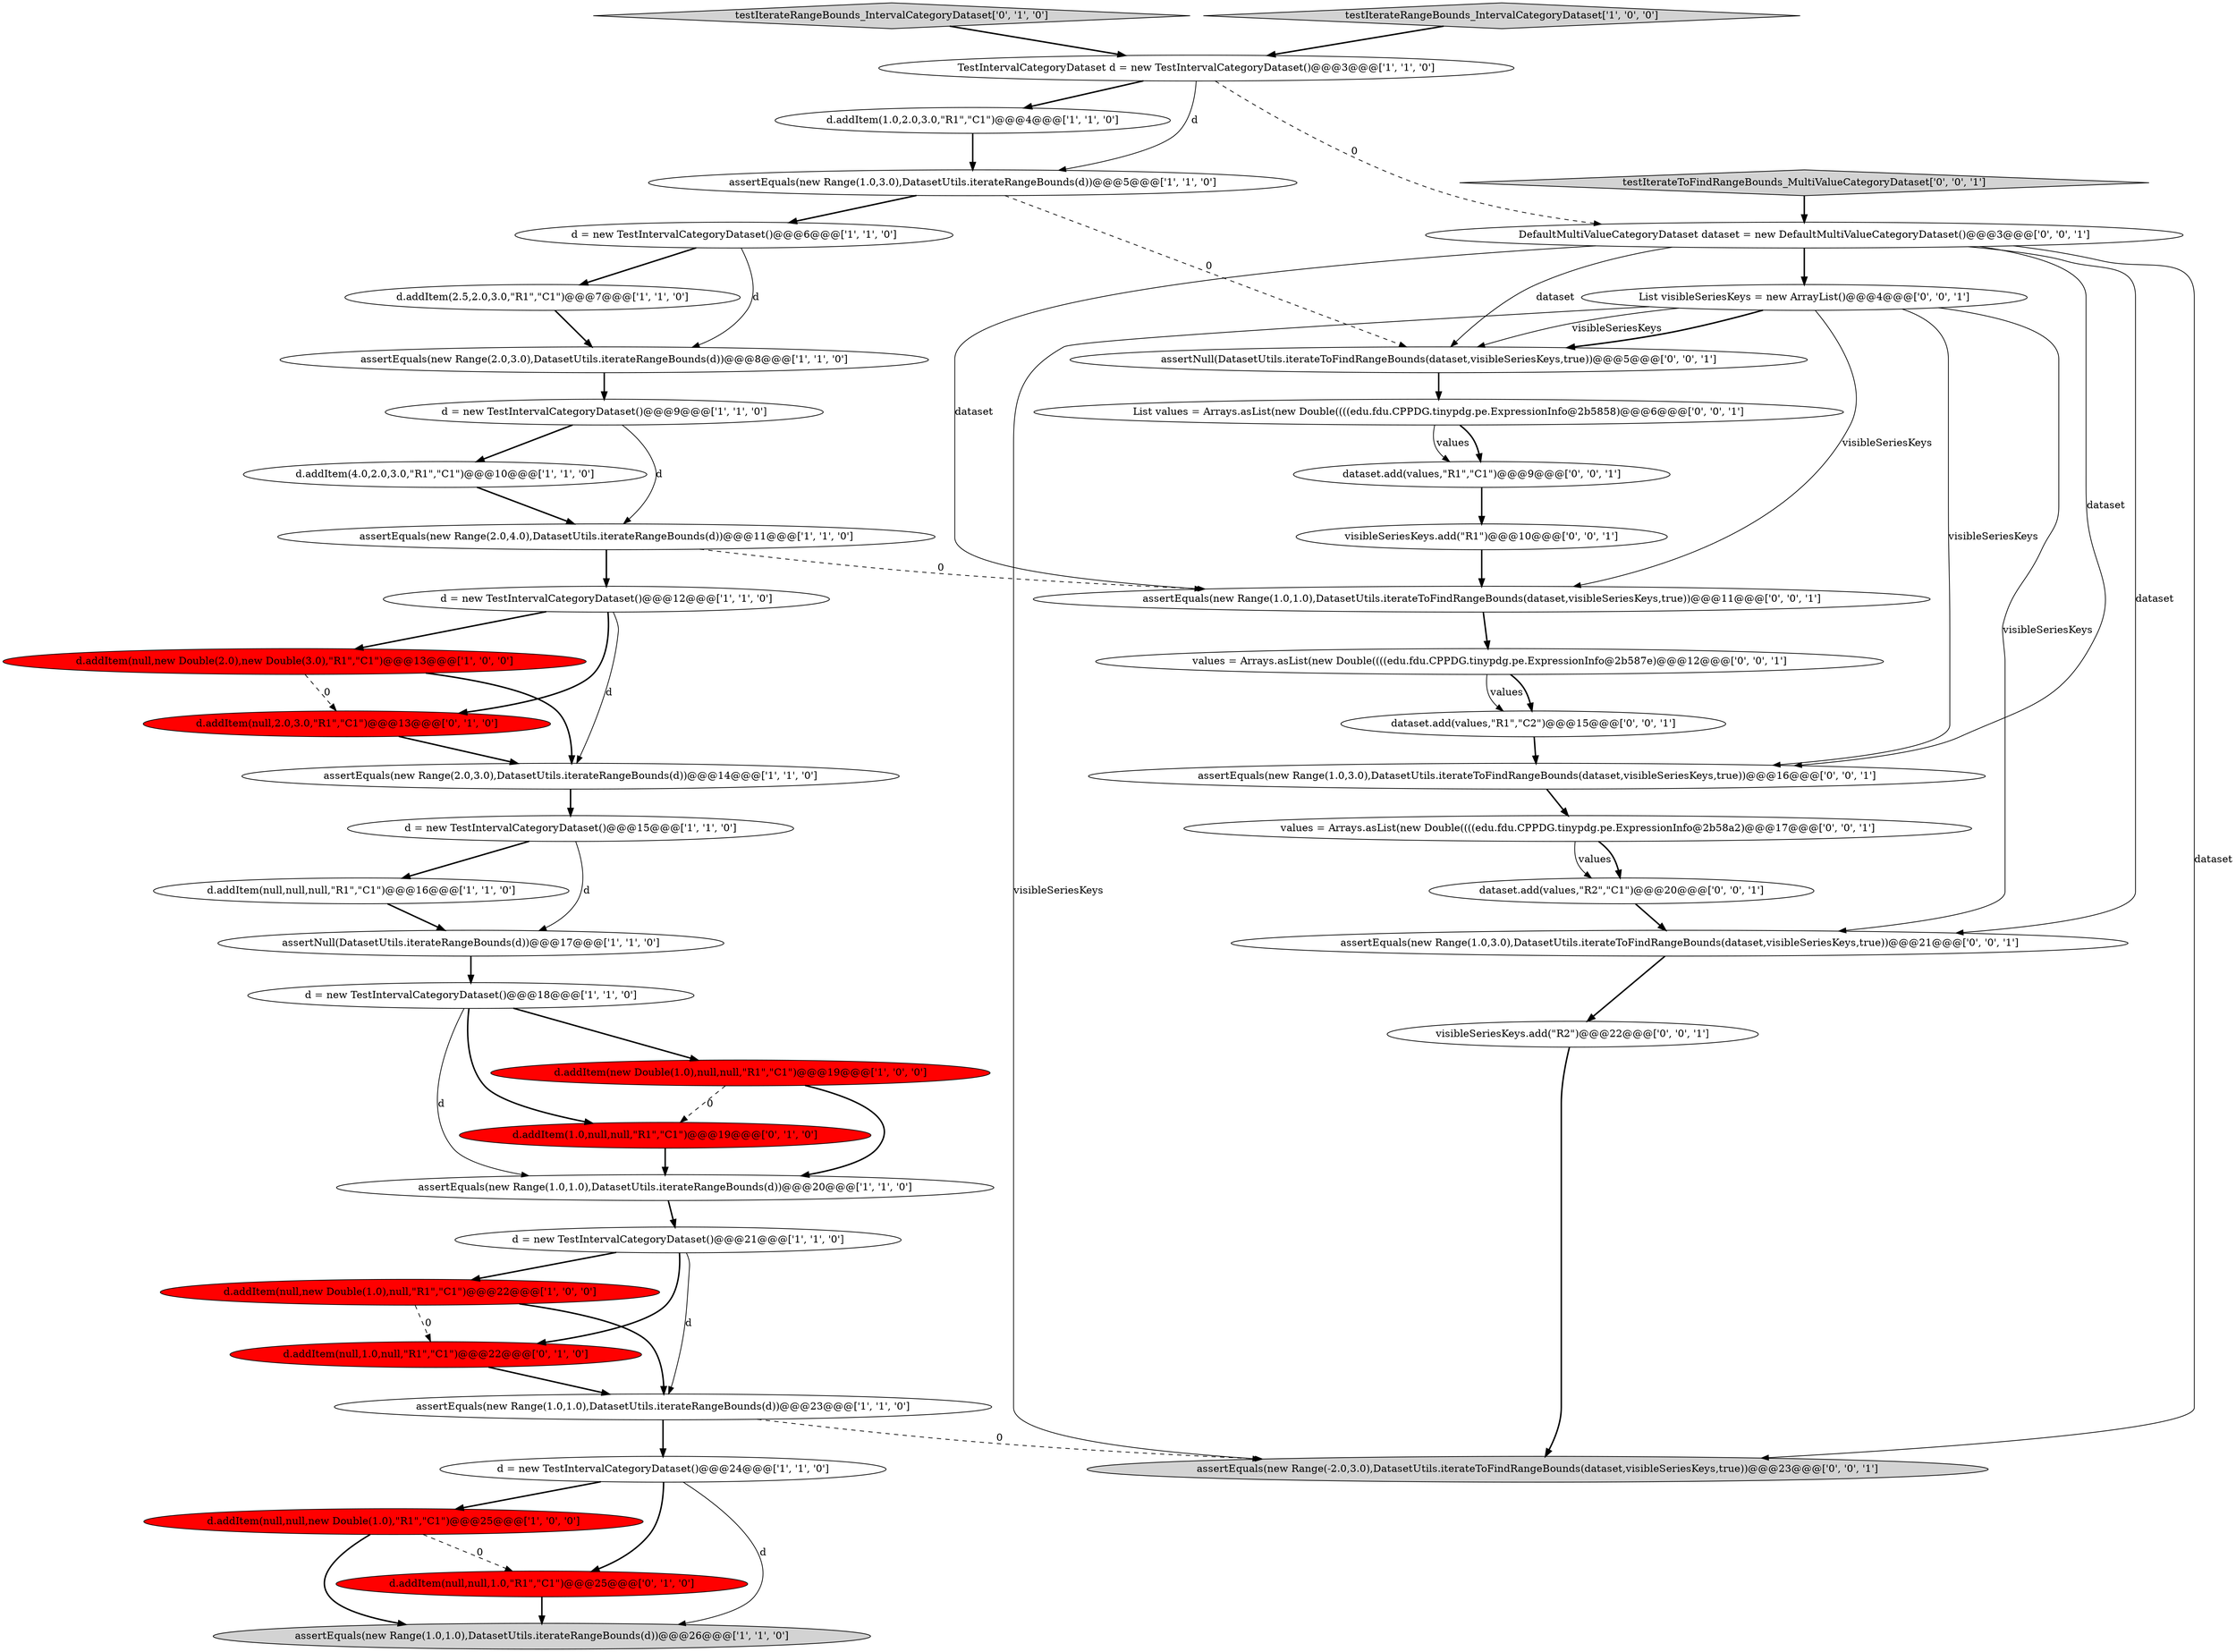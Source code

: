 digraph {
28 [style = filled, label = "d.addItem(null,2.0,3.0,\"R1\",\"C1\")@@@13@@@['0', '1', '0']", fillcolor = red, shape = ellipse image = "AAA1AAABBB2BBB"];
39 [style = filled, label = "values = Arrays.asList(new Double((((edu.fdu.CPPDG.tinypdg.pe.ExpressionInfo@2b587e)@@@12@@@['0', '0', '1']", fillcolor = white, shape = ellipse image = "AAA0AAABBB3BBB"];
7 [style = filled, label = "d = new TestIntervalCategoryDataset()@@@15@@@['1', '1', '0']", fillcolor = white, shape = ellipse image = "AAA0AAABBB1BBB"];
44 [style = filled, label = "visibleSeriesKeys.add(\"R2\")@@@22@@@['0', '0', '1']", fillcolor = white, shape = ellipse image = "AAA0AAABBB3BBB"];
13 [style = filled, label = "assertEquals(new Range(1.0,1.0),DatasetUtils.iterateRangeBounds(d))@@@23@@@['1', '1', '0']", fillcolor = white, shape = ellipse image = "AAA0AAABBB1BBB"];
29 [style = filled, label = "d.addItem(null,1.0,null,\"R1\",\"C1\")@@@22@@@['0', '1', '0']", fillcolor = red, shape = ellipse image = "AAA1AAABBB2BBB"];
10 [style = filled, label = "d.addItem(null,new Double(2.0),new Double(3.0),\"R1\",\"C1\")@@@13@@@['1', '0', '0']", fillcolor = red, shape = ellipse image = "AAA1AAABBB1BBB"];
17 [style = filled, label = "assertEquals(new Range(1.0,1.0),DatasetUtils.iterateRangeBounds(d))@@@26@@@['1', '1', '0']", fillcolor = lightgray, shape = ellipse image = "AAA0AAABBB1BBB"];
22 [style = filled, label = "d.addItem(null,null,new Double(1.0),\"R1\",\"C1\")@@@25@@@['1', '0', '0']", fillcolor = red, shape = ellipse image = "AAA1AAABBB1BBB"];
25 [style = filled, label = "d.addItem(null,null,1.0,\"R1\",\"C1\")@@@25@@@['0', '1', '0']", fillcolor = red, shape = ellipse image = "AAA1AAABBB2BBB"];
15 [style = filled, label = "d = new TestIntervalCategoryDataset()@@@18@@@['1', '1', '0']", fillcolor = white, shape = ellipse image = "AAA0AAABBB1BBB"];
32 [style = filled, label = "assertNull(DatasetUtils.iterateToFindRangeBounds(dataset,visibleSeriesKeys,true))@@@5@@@['0', '0', '1']", fillcolor = white, shape = ellipse image = "AAA0AAABBB3BBB"];
0 [style = filled, label = "d = new TestIntervalCategoryDataset()@@@9@@@['1', '1', '0']", fillcolor = white, shape = ellipse image = "AAA0AAABBB1BBB"];
30 [style = filled, label = "dataset.add(values,\"R1\",\"C2\")@@@15@@@['0', '0', '1']", fillcolor = white, shape = ellipse image = "AAA0AAABBB3BBB"];
24 [style = filled, label = "d.addItem(null,new Double(1.0),null,\"R1\",\"C1\")@@@22@@@['1', '0', '0']", fillcolor = red, shape = ellipse image = "AAA1AAABBB1BBB"];
31 [style = filled, label = "DefaultMultiValueCategoryDataset dataset = new DefaultMultiValueCategoryDataset()@@@3@@@['0', '0', '1']", fillcolor = white, shape = ellipse image = "AAA0AAABBB3BBB"];
42 [style = filled, label = "dataset.add(values,\"R2\",\"C1\")@@@20@@@['0', '0', '1']", fillcolor = white, shape = ellipse image = "AAA0AAABBB3BBB"];
34 [style = filled, label = "visibleSeriesKeys.add(\"R1\")@@@10@@@['0', '0', '1']", fillcolor = white, shape = ellipse image = "AAA0AAABBB3BBB"];
33 [style = filled, label = "dataset.add(values,\"R1\",\"C1\")@@@9@@@['0', '0', '1']", fillcolor = white, shape = ellipse image = "AAA0AAABBB3BBB"];
18 [style = filled, label = "TestIntervalCategoryDataset d = new TestIntervalCategoryDataset()@@@3@@@['1', '1', '0']", fillcolor = white, shape = ellipse image = "AAA0AAABBB1BBB"];
19 [style = filled, label = "d = new TestIntervalCategoryDataset()@@@6@@@['1', '1', '0']", fillcolor = white, shape = ellipse image = "AAA0AAABBB1BBB"];
2 [style = filled, label = "assertEquals(new Range(2.0,3.0),DatasetUtils.iterateRangeBounds(d))@@@14@@@['1', '1', '0']", fillcolor = white, shape = ellipse image = "AAA0AAABBB1BBB"];
6 [style = filled, label = "d.addItem(null,null,null,\"R1\",\"C1\")@@@16@@@['1', '1', '0']", fillcolor = white, shape = ellipse image = "AAA0AAABBB1BBB"];
27 [style = filled, label = "d.addItem(1.0,null,null,\"R1\",\"C1\")@@@19@@@['0', '1', '0']", fillcolor = red, shape = ellipse image = "AAA1AAABBB2BBB"];
45 [style = filled, label = "assertEquals(new Range(1.0,3.0),DatasetUtils.iterateToFindRangeBounds(dataset,visibleSeriesKeys,true))@@@16@@@['0', '0', '1']", fillcolor = white, shape = ellipse image = "AAA0AAABBB3BBB"];
8 [style = filled, label = "d = new TestIntervalCategoryDataset()@@@24@@@['1', '1', '0']", fillcolor = white, shape = ellipse image = "AAA0AAABBB1BBB"];
9 [style = filled, label = "assertEquals(new Range(2.0,3.0),DatasetUtils.iterateRangeBounds(d))@@@8@@@['1', '1', '0']", fillcolor = white, shape = ellipse image = "AAA0AAABBB1BBB"];
12 [style = filled, label = "d.addItem(1.0,2.0,3.0,\"R1\",\"C1\")@@@4@@@['1', '1', '0']", fillcolor = white, shape = ellipse image = "AAA0AAABBB1BBB"];
36 [style = filled, label = "List values = Arrays.asList(new Double((((edu.fdu.CPPDG.tinypdg.pe.ExpressionInfo@2b5858)@@@6@@@['0', '0', '1']", fillcolor = white, shape = ellipse image = "AAA0AAABBB3BBB"];
37 [style = filled, label = "values = Arrays.asList(new Double((((edu.fdu.CPPDG.tinypdg.pe.ExpressionInfo@2b58a2)@@@17@@@['0', '0', '1']", fillcolor = white, shape = ellipse image = "AAA0AAABBB3BBB"];
1 [style = filled, label = "d.addItem(4.0,2.0,3.0,\"R1\",\"C1\")@@@10@@@['1', '1', '0']", fillcolor = white, shape = ellipse image = "AAA0AAABBB1BBB"];
38 [style = filled, label = "assertEquals(new Range(1.0,1.0),DatasetUtils.iterateToFindRangeBounds(dataset,visibleSeriesKeys,true))@@@11@@@['0', '0', '1']", fillcolor = white, shape = ellipse image = "AAA0AAABBB3BBB"];
43 [style = filled, label = "assertEquals(new Range(-2.0,3.0),DatasetUtils.iterateToFindRangeBounds(dataset,visibleSeriesKeys,true))@@@23@@@['0', '0', '1']", fillcolor = lightgray, shape = ellipse image = "AAA0AAABBB3BBB"];
11 [style = filled, label = "d.addItem(2.5,2.0,3.0,\"R1\",\"C1\")@@@7@@@['1', '1', '0']", fillcolor = white, shape = ellipse image = "AAA0AAABBB1BBB"];
3 [style = filled, label = "d = new TestIntervalCategoryDataset()@@@21@@@['1', '1', '0']", fillcolor = white, shape = ellipse image = "AAA0AAABBB1BBB"];
41 [style = filled, label = "assertEquals(new Range(1.0,3.0),DatasetUtils.iterateToFindRangeBounds(dataset,visibleSeriesKeys,true))@@@21@@@['0', '0', '1']", fillcolor = white, shape = ellipse image = "AAA0AAABBB3BBB"];
21 [style = filled, label = "assertEquals(new Range(1.0,1.0),DatasetUtils.iterateRangeBounds(d))@@@20@@@['1', '1', '0']", fillcolor = white, shape = ellipse image = "AAA0AAABBB1BBB"];
14 [style = filled, label = "d.addItem(new Double(1.0),null,null,\"R1\",\"C1\")@@@19@@@['1', '0', '0']", fillcolor = red, shape = ellipse image = "AAA1AAABBB1BBB"];
23 [style = filled, label = "assertEquals(new Range(1.0,3.0),DatasetUtils.iterateRangeBounds(d))@@@5@@@['1', '1', '0']", fillcolor = white, shape = ellipse image = "AAA0AAABBB1BBB"];
4 [style = filled, label = "d = new TestIntervalCategoryDataset()@@@12@@@['1', '1', '0']", fillcolor = white, shape = ellipse image = "AAA0AAABBB1BBB"];
20 [style = filled, label = "assertEquals(new Range(2.0,4.0),DatasetUtils.iterateRangeBounds(d))@@@11@@@['1', '1', '0']", fillcolor = white, shape = ellipse image = "AAA0AAABBB1BBB"];
26 [style = filled, label = "testIterateRangeBounds_IntervalCategoryDataset['0', '1', '0']", fillcolor = lightgray, shape = diamond image = "AAA0AAABBB2BBB"];
5 [style = filled, label = "testIterateRangeBounds_IntervalCategoryDataset['1', '0', '0']", fillcolor = lightgray, shape = diamond image = "AAA0AAABBB1BBB"];
35 [style = filled, label = "List visibleSeriesKeys = new ArrayList()@@@4@@@['0', '0', '1']", fillcolor = white, shape = ellipse image = "AAA0AAABBB3BBB"];
16 [style = filled, label = "assertNull(DatasetUtils.iterateRangeBounds(d))@@@17@@@['1', '1', '0']", fillcolor = white, shape = ellipse image = "AAA0AAABBB1BBB"];
40 [style = filled, label = "testIterateToFindRangeBounds_MultiValueCategoryDataset['0', '0', '1']", fillcolor = lightgray, shape = diamond image = "AAA0AAABBB3BBB"];
37->42 [style = solid, label="values"];
4->10 [style = bold, label=""];
16->15 [style = bold, label=""];
42->41 [style = bold, label=""];
31->32 [style = solid, label="dataset"];
13->43 [style = dashed, label="0"];
22->25 [style = dashed, label="0"];
3->13 [style = solid, label="d"];
9->0 [style = bold, label=""];
15->14 [style = bold, label=""];
18->23 [style = solid, label="d"];
3->24 [style = bold, label=""];
31->41 [style = solid, label="dataset"];
39->30 [style = solid, label="values"];
35->32 [style = solid, label="visibleSeriesKeys"];
4->2 [style = solid, label="d"];
35->38 [style = solid, label="visibleSeriesKeys"];
18->12 [style = bold, label=""];
26->18 [style = bold, label=""];
1->20 [style = bold, label=""];
35->32 [style = bold, label=""];
10->28 [style = dashed, label="0"];
24->29 [style = dashed, label="0"];
19->11 [style = bold, label=""];
7->16 [style = solid, label="d"];
5->18 [style = bold, label=""];
31->38 [style = solid, label="dataset"];
11->9 [style = bold, label=""];
36->33 [style = bold, label=""];
38->39 [style = bold, label=""];
25->17 [style = bold, label=""];
35->45 [style = solid, label="visibleSeriesKeys"];
36->33 [style = solid, label="values"];
14->27 [style = dashed, label="0"];
4->28 [style = bold, label=""];
44->43 [style = bold, label=""];
20->4 [style = bold, label=""];
8->22 [style = bold, label=""];
23->32 [style = dashed, label="0"];
39->30 [style = bold, label=""];
19->9 [style = solid, label="d"];
28->2 [style = bold, label=""];
8->17 [style = solid, label="d"];
31->43 [style = solid, label="dataset"];
31->35 [style = bold, label=""];
20->38 [style = dashed, label="0"];
31->45 [style = solid, label="dataset"];
6->16 [style = bold, label=""];
0->1 [style = bold, label=""];
23->19 [style = bold, label=""];
7->6 [style = bold, label=""];
22->17 [style = bold, label=""];
32->36 [style = bold, label=""];
10->2 [style = bold, label=""];
12->23 [style = bold, label=""];
45->37 [style = bold, label=""];
40->31 [style = bold, label=""];
2->7 [style = bold, label=""];
34->38 [style = bold, label=""];
13->8 [style = bold, label=""];
15->21 [style = solid, label="d"];
35->41 [style = solid, label="visibleSeriesKeys"];
35->43 [style = solid, label="visibleSeriesKeys"];
15->27 [style = bold, label=""];
27->21 [style = bold, label=""];
33->34 [style = bold, label=""];
8->25 [style = bold, label=""];
41->44 [style = bold, label=""];
3->29 [style = bold, label=""];
14->21 [style = bold, label=""];
37->42 [style = bold, label=""];
18->31 [style = dashed, label="0"];
30->45 [style = bold, label=""];
0->20 [style = solid, label="d"];
21->3 [style = bold, label=""];
24->13 [style = bold, label=""];
29->13 [style = bold, label=""];
}
